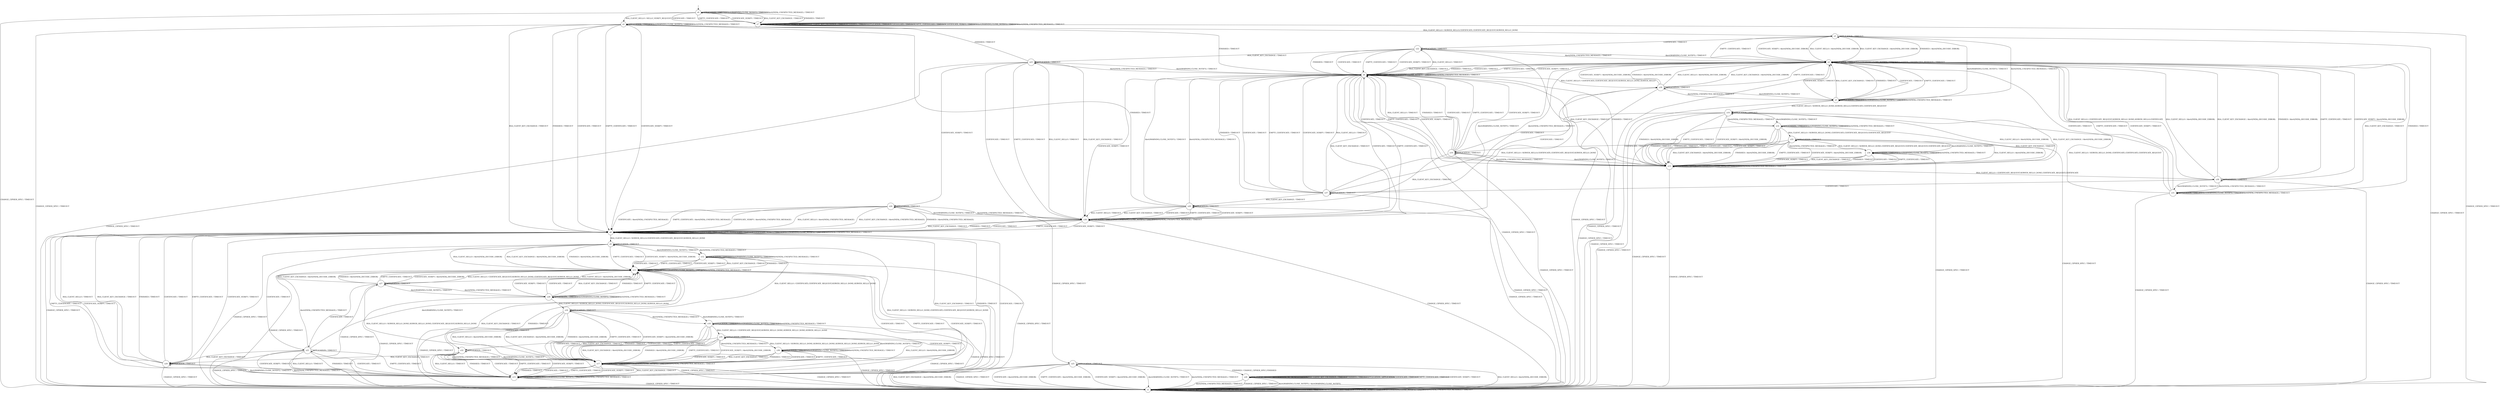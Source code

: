 digraph g {
__start0 [label="" shape="none"];

	s0 [shape="circle" label="s0"];
	s1 [shape="circle" label="s1"];
	s2 [shape="circle" label="s2"];
	s3 [shape="circle" label="s3"];
	s4 [shape="circle" label="s4"];
	s5 [shape="circle" label="s5"];
	s6 [shape="circle" label="s6"];
	s7 [shape="circle" label="s7"];
	s8 [shape="circle" label="s8"];
	s9 [shape="circle" label="s9"];
	s10 [shape="circle" label="s10"];
	s11 [shape="circle" label="s11"];
	s12 [shape="circle" label="s12"];
	s13 [shape="circle" label="s13"];
	s14 [shape="circle" label="s14"];
	s15 [shape="circle" label="s15"];
	s16 [shape="circle" label="s16"];
	s17 [shape="circle" label="s17"];
	s18 [shape="circle" label="s18"];
	s19 [shape="circle" label="s19"];
	s20 [shape="circle" label="s20"];
	s21 [shape="circle" label="s21"];
	s22 [shape="circle" label="s22"];
	s23 [shape="circle" label="s23"];
	s24 [shape="circle" label="s24"];
	s25 [shape="circle" label="s25"];
	s26 [shape="circle" label="s26"];
	s27 [shape="circle" label="s27"];
	s28 [shape="circle" label="s28"];
	s29 [shape="circle" label="s29"];
	s30 [shape="circle" label="s30"];
	s31 [shape="circle" label="s31"];
	s32 [shape="circle" label="s32"];
	s33 [shape="circle" label="s33"];
	s34 [shape="circle" label="s34"];
	s35 [shape="circle" label="s35"];
	s36 [shape="circle" label="s36"];
	s37 [shape="circle" label="s37"];
	s38 [shape="circle" label="s38"];
	s39 [shape="circle" label="s39"];
	s0 -> s2 [label="RSA_CLIENT_HELLO / HELLO_VERIFY_REQUEST"];
	s0 -> s7 [label="RSA_CLIENT_KEY_EXCHANGE / TIMEOUT"];
	s0 -> s1 [label="CHANGE_CIPHER_SPEC / TIMEOUT"];
	s0 -> s7 [label="FINISHED / TIMEOUT"];
	s0 -> s0 [label="APPLICATION / TIMEOUT"];
	s0 -> s7 [label="CERTIFICATE / TIMEOUT"];
	s0 -> s7 [label="EMPTY_CERTIFICATE / TIMEOUT"];
	s0 -> s7 [label="CERTIFICATE_VERIFY / TIMEOUT"];
	s0 -> s0 [label="Alert(WARNING,CLOSE_NOTIFY) / TIMEOUT"];
	s0 -> s0 [label="Alert(FATAL,UNEXPECTED_MESSAGE) / TIMEOUT"];
	s1 -> s1 [label="RSA_CLIENT_HELLO / TIMEOUT"];
	s1 -> s1 [label="RSA_CLIENT_KEY_EXCHANGE / TIMEOUT"];
	s1 -> s1 [label="CHANGE_CIPHER_SPEC / TIMEOUT"];
	s1 -> s1 [label="FINISHED / TIMEOUT"];
	s1 -> s1 [label="APPLICATION / TIMEOUT"];
	s1 -> s1 [label="CERTIFICATE / TIMEOUT"];
	s1 -> s1 [label="EMPTY_CERTIFICATE / TIMEOUT"];
	s1 -> s1 [label="CERTIFICATE_VERIFY / TIMEOUT"];
	s1 -> s1 [label="Alert(WARNING,CLOSE_NOTIFY) / TIMEOUT"];
	s1 -> s1 [label="Alert(FATAL,UNEXPECTED_MESSAGE) / TIMEOUT"];
	s2 -> s3 [label="RSA_CLIENT_HELLO / SERVER_HELLO,CERTIFICATE,CERTIFICATE_REQUEST,SERVER_HELLO_DONE"];
	s2 -> s8 [label="RSA_CLIENT_KEY_EXCHANGE / TIMEOUT"];
	s2 -> s1 [label="CHANGE_CIPHER_SPEC / TIMEOUT"];
	s2 -> s8 [label="FINISHED / TIMEOUT"];
	s2 -> s2 [label="APPLICATION / TIMEOUT"];
	s2 -> s8 [label="CERTIFICATE / TIMEOUT"];
	s2 -> s8 [label="EMPTY_CERTIFICATE / TIMEOUT"];
	s2 -> s8 [label="CERTIFICATE_VERIFY / TIMEOUT"];
	s2 -> s2 [label="Alert(WARNING,CLOSE_NOTIFY) / TIMEOUT"];
	s2 -> s2 [label="Alert(FATAL,UNEXPECTED_MESSAGE) / TIMEOUT"];
	s3 -> s4 [label="RSA_CLIENT_HELLO / Alert(FATAL,DECODE_ERROR)"];
	s3 -> s4 [label="RSA_CLIENT_KEY_EXCHANGE / Alert(FATAL,DECODE_ERROR)"];
	s3 -> s1 [label="CHANGE_CIPHER_SPEC / TIMEOUT"];
	s3 -> s4 [label="FINISHED / Alert(FATAL,DECODE_ERROR)"];
	s3 -> s3 [label="APPLICATION / TIMEOUT"];
	s3 -> s22 [label="CERTIFICATE / TIMEOUT"];
	s3 -> s4 [label="EMPTY_CERTIFICATE / TIMEOUT"];
	s3 -> s4 [label="CERTIFICATE_VERIFY / Alert(FATAL,DECODE_ERROR)"];
	s3 -> s5 [label="Alert(WARNING,CLOSE_NOTIFY) / TIMEOUT"];
	s3 -> s5 [label="Alert(FATAL,UNEXPECTED_MESSAGE) / TIMEOUT"];
	s4 -> s30 [label="RSA_CLIENT_HELLO / CERTIFICATE_REQUEST,SERVER_HELLO_DONE,SERVER_HELLO,CERTIFICATE"];
	s4 -> s6 [label="RSA_CLIENT_KEY_EXCHANGE / TIMEOUT"];
	s4 -> s1 [label="CHANGE_CIPHER_SPEC / TIMEOUT"];
	s4 -> s6 [label="FINISHED / TIMEOUT"];
	s4 -> s4 [label="APPLICATION / TIMEOUT"];
	s4 -> s6 [label="CERTIFICATE / TIMEOUT"];
	s4 -> s6 [label="EMPTY_CERTIFICATE / TIMEOUT"];
	s4 -> s6 [label="CERTIFICATE_VERIFY / TIMEOUT"];
	s4 -> s4 [label="Alert(WARNING,CLOSE_NOTIFY) / TIMEOUT"];
	s4 -> s4 [label="Alert(FATAL,UNEXPECTED_MESSAGE) / TIMEOUT"];
	s5 -> s10 [label="RSA_CLIENT_HELLO / SERVER_HELLO_DONE,SERVER_HELLO,CERTIFICATE,CERTIFICATE_REQUEST"];
	s5 -> s4 [label="RSA_CLIENT_KEY_EXCHANGE / TIMEOUT"];
	s5 -> s1 [label="CHANGE_CIPHER_SPEC / TIMEOUT"];
	s5 -> s4 [label="FINISHED / TIMEOUT"];
	s5 -> s5 [label="APPLICATION / TIMEOUT"];
	s5 -> s4 [label="CERTIFICATE / TIMEOUT"];
	s5 -> s4 [label="EMPTY_CERTIFICATE / TIMEOUT"];
	s5 -> s4 [label="CERTIFICATE_VERIFY / TIMEOUT"];
	s5 -> s5 [label="Alert(WARNING,CLOSE_NOTIFY) / TIMEOUT"];
	s5 -> s5 [label="Alert(FATAL,UNEXPECTED_MESSAGE) / TIMEOUT"];
	s6 -> s39 [label="RSA_CLIENT_HELLO / CERTIFICATE,CERTIFICATE_REQUEST,SERVER_HELLO_DONE,SERVER_HELLO"];
	s6 -> s38 [label="RSA_CLIENT_KEY_EXCHANGE / TIMEOUT"];
	s6 -> s1 [label="CHANGE_CIPHER_SPEC / TIMEOUT"];
	s6 -> s2 [label="FINISHED / TIMEOUT"];
	s6 -> s6 [label="APPLICATION / TIMEOUT"];
	s6 -> s38 [label="CERTIFICATE / TIMEOUT"];
	s6 -> s38 [label="EMPTY_CERTIFICATE / TIMEOUT"];
	s6 -> s38 [label="CERTIFICATE_VERIFY / TIMEOUT"];
	s6 -> s6 [label="Alert(WARNING,CLOSE_NOTIFY) / TIMEOUT"];
	s6 -> s6 [label="Alert(FATAL,UNEXPECTED_MESSAGE) / TIMEOUT"];
	s7 -> s7 [label="RSA_CLIENT_HELLO / HELLO_VERIFY_REQUEST"];
	s7 -> s7 [label="RSA_CLIENT_KEY_EXCHANGE / TIMEOUT"];
	s7 -> s1 [label="CHANGE_CIPHER_SPEC / TIMEOUT"];
	s7 -> s7 [label="FINISHED / TIMEOUT"];
	s7 -> s7 [label="APPLICATION / TIMEOUT"];
	s7 -> s7 [label="CERTIFICATE / TIMEOUT"];
	s7 -> s7 [label="EMPTY_CERTIFICATE / TIMEOUT"];
	s7 -> s7 [label="CERTIFICATE_VERIFY / TIMEOUT"];
	s7 -> s7 [label="Alert(WARNING,CLOSE_NOTIFY) / TIMEOUT"];
	s7 -> s7 [label="Alert(FATAL,UNEXPECTED_MESSAGE) / TIMEOUT"];
	s8 -> s9 [label="RSA_CLIENT_HELLO / SERVER_HELLO,CERTIFICATE,CERTIFICATE_REQUEST,SERVER_HELLO_DONE"];
	s8 -> s8 [label="RSA_CLIENT_KEY_EXCHANGE / TIMEOUT"];
	s8 -> s1 [label="CHANGE_CIPHER_SPEC / TIMEOUT"];
	s8 -> s8 [label="FINISHED / TIMEOUT"];
	s8 -> s8 [label="APPLICATION / TIMEOUT"];
	s8 -> s8 [label="CERTIFICATE / TIMEOUT"];
	s8 -> s8 [label="EMPTY_CERTIFICATE / TIMEOUT"];
	s8 -> s8 [label="CERTIFICATE_VERIFY / TIMEOUT"];
	s8 -> s8 [label="Alert(WARNING,CLOSE_NOTIFY) / TIMEOUT"];
	s8 -> s8 [label="Alert(FATAL,UNEXPECTED_MESSAGE) / TIMEOUT"];
	s9 -> s11 [label="RSA_CLIENT_HELLO / Alert(FATAL,DECODE_ERROR)"];
	s9 -> s11 [label="RSA_CLIENT_KEY_EXCHANGE / Alert(FATAL,DECODE_ERROR)"];
	s9 -> s1 [label="CHANGE_CIPHER_SPEC / TIMEOUT"];
	s9 -> s11 [label="FINISHED / Alert(FATAL,DECODE_ERROR)"];
	s9 -> s9 [label="APPLICATION / TIMEOUT"];
	s9 -> s21 [label="CERTIFICATE / TIMEOUT"];
	s9 -> s11 [label="EMPTY_CERTIFICATE / TIMEOUT"];
	s9 -> s11 [label="CERTIFICATE_VERIFY / Alert(FATAL,DECODE_ERROR)"];
	s9 -> s12 [label="Alert(WARNING,CLOSE_NOTIFY) / TIMEOUT"];
	s9 -> s12 [label="Alert(FATAL,UNEXPECTED_MESSAGE) / TIMEOUT"];
	s10 -> s13 [label="RSA_CLIENT_HELLO / Alert(FATAL,DECODE_ERROR)"];
	s10 -> s13 [label="RSA_CLIENT_KEY_EXCHANGE / Alert(FATAL,DECODE_ERROR)"];
	s10 -> s1 [label="CHANGE_CIPHER_SPEC / TIMEOUT"];
	s10 -> s13 [label="FINISHED / Alert(FATAL,DECODE_ERROR)"];
	s10 -> s10 [label="APPLICATION / TIMEOUT"];
	s10 -> s19 [label="CERTIFICATE / TIMEOUT"];
	s10 -> s13 [label="EMPTY_CERTIFICATE / TIMEOUT"];
	s10 -> s13 [label="CERTIFICATE_VERIFY / Alert(FATAL,DECODE_ERROR)"];
	s10 -> s14 [label="Alert(WARNING,CLOSE_NOTIFY) / TIMEOUT"];
	s10 -> s14 [label="Alert(FATAL,UNEXPECTED_MESSAGE) / TIMEOUT"];
	s11 -> s27 [label="RSA_CLIENT_HELLO / CERTIFICATE_REQUEST,SERVER_HELLO_DONE,CERTIFICATE_REQUEST,SERVER_HELLO_DONE"];
	s11 -> s15 [label="RSA_CLIENT_KEY_EXCHANGE / TIMEOUT"];
	s11 -> s1 [label="CHANGE_CIPHER_SPEC / TIMEOUT"];
	s11 -> s15 [label="FINISHED / TIMEOUT"];
	s11 -> s11 [label="APPLICATION / TIMEOUT"];
	s11 -> s15 [label="CERTIFICATE / TIMEOUT"];
	s11 -> s15 [label="EMPTY_CERTIFICATE / TIMEOUT"];
	s11 -> s15 [label="CERTIFICATE_VERIFY / TIMEOUT"];
	s11 -> s11 [label="Alert(WARNING,CLOSE_NOTIFY) / TIMEOUT"];
	s11 -> s11 [label="Alert(FATAL,UNEXPECTED_MESSAGE) / TIMEOUT"];
	s12 -> s16 [label="RSA_CLIENT_HELLO / CERTIFICATE,CERTIFICATE_REQUEST,SERVER_HELLO_DONE,SERVER_HELLO_DONE"];
	s12 -> s11 [label="RSA_CLIENT_KEY_EXCHANGE / TIMEOUT"];
	s12 -> s1 [label="CHANGE_CIPHER_SPEC / TIMEOUT"];
	s12 -> s11 [label="FINISHED / TIMEOUT"];
	s12 -> s12 [label="APPLICATION / TIMEOUT"];
	s12 -> s11 [label="CERTIFICATE / TIMEOUT"];
	s12 -> s11 [label="EMPTY_CERTIFICATE / TIMEOUT"];
	s12 -> s11 [label="CERTIFICATE_VERIFY / TIMEOUT"];
	s12 -> s12 [label="Alert(WARNING,CLOSE_NOTIFY) / TIMEOUT"];
	s12 -> s12 [label="Alert(FATAL,UNEXPECTED_MESSAGE) / TIMEOUT"];
	s13 -> s30 [label="RSA_CLIENT_HELLO / CERTIFICATE_REQUEST,SERVER_HELLO_DONE,CERTIFICATE_REQUEST,CERTIFICATE"];
	s13 -> s6 [label="RSA_CLIENT_KEY_EXCHANGE / TIMEOUT"];
	s13 -> s1 [label="CHANGE_CIPHER_SPEC / TIMEOUT"];
	s13 -> s6 [label="FINISHED / TIMEOUT"];
	s13 -> s13 [label="APPLICATION / TIMEOUT"];
	s13 -> s6 [label="CERTIFICATE / TIMEOUT"];
	s13 -> s6 [label="EMPTY_CERTIFICATE / TIMEOUT"];
	s13 -> s6 [label="CERTIFICATE_VERIFY / TIMEOUT"];
	s13 -> s13 [label="Alert(WARNING,CLOSE_NOTIFY) / TIMEOUT"];
	s13 -> s13 [label="Alert(FATAL,UNEXPECTED_MESSAGE) / TIMEOUT"];
	s14 -> s33 [label="RSA_CLIENT_HELLO / SERVER_HELLO_DONE,CERTIFICATE,CERTIFICATE_REQUEST,CERTIFICATE_REQUEST"];
	s14 -> s13 [label="RSA_CLIENT_KEY_EXCHANGE / TIMEOUT"];
	s14 -> s1 [label="CHANGE_CIPHER_SPEC / TIMEOUT"];
	s14 -> s13 [label="FINISHED / TIMEOUT"];
	s14 -> s14 [label="APPLICATION / TIMEOUT"];
	s14 -> s13 [label="CERTIFICATE / TIMEOUT"];
	s14 -> s13 [label="EMPTY_CERTIFICATE / TIMEOUT"];
	s14 -> s13 [label="CERTIFICATE_VERIFY / TIMEOUT"];
	s14 -> s14 [label="Alert(WARNING,CLOSE_NOTIFY) / TIMEOUT"];
	s14 -> s14 [label="Alert(FATAL,UNEXPECTED_MESSAGE) / TIMEOUT"];
	s15 -> s9 [label="RSA_CLIENT_HELLO / SERVER_HELLO_DONE,CERTIFICATE,CERTIFICATE_REQUEST,SERVER_HELLO_DONE"];
	s15 -> s8 [label="RSA_CLIENT_KEY_EXCHANGE / TIMEOUT"];
	s15 -> s1 [label="CHANGE_CIPHER_SPEC / TIMEOUT"];
	s15 -> s8 [label="FINISHED / TIMEOUT"];
	s15 -> s15 [label="APPLICATION / TIMEOUT"];
	s15 -> s8 [label="CERTIFICATE / TIMEOUT"];
	s15 -> s8 [label="EMPTY_CERTIFICATE / TIMEOUT"];
	s15 -> s8 [label="CERTIFICATE_VERIFY / TIMEOUT"];
	s15 -> s15 [label="Alert(WARNING,CLOSE_NOTIFY) / TIMEOUT"];
	s15 -> s15 [label="Alert(FATAL,UNEXPECTED_MESSAGE) / TIMEOUT"];
	s16 -> s17 [label="RSA_CLIENT_HELLO / Alert(FATAL,DECODE_ERROR)"];
	s16 -> s17 [label="RSA_CLIENT_KEY_EXCHANGE / Alert(FATAL,DECODE_ERROR)"];
	s16 -> s1 [label="CHANGE_CIPHER_SPEC / TIMEOUT"];
	s16 -> s17 [label="FINISHED / Alert(FATAL,DECODE_ERROR)"];
	s16 -> s16 [label="APPLICATION / TIMEOUT"];
	s16 -> s32 [label="CERTIFICATE / TIMEOUT"];
	s16 -> s17 [label="EMPTY_CERTIFICATE / TIMEOUT"];
	s16 -> s17 [label="CERTIFICATE_VERIFY / Alert(FATAL,DECODE_ERROR)"];
	s16 -> s18 [label="Alert(WARNING,CLOSE_NOTIFY) / TIMEOUT"];
	s16 -> s18 [label="Alert(FATAL,UNEXPECTED_MESSAGE) / TIMEOUT"];
	s17 -> s27 [label="RSA_CLIENT_HELLO / SERVER_HELLO_DONE,SERVER_HELLO_DONE,CERTIFICATE_REQUEST,SERVER_HELLO_DONE"];
	s17 -> s15 [label="RSA_CLIENT_KEY_EXCHANGE / TIMEOUT"];
	s17 -> s1 [label="CHANGE_CIPHER_SPEC / TIMEOUT"];
	s17 -> s15 [label="FINISHED / TIMEOUT"];
	s17 -> s17 [label="APPLICATION / TIMEOUT"];
	s17 -> s15 [label="CERTIFICATE / TIMEOUT"];
	s17 -> s15 [label="EMPTY_CERTIFICATE / TIMEOUT"];
	s17 -> s15 [label="CERTIFICATE_VERIFY / TIMEOUT"];
	s17 -> s17 [label="Alert(WARNING,CLOSE_NOTIFY) / TIMEOUT"];
	s17 -> s17 [label="Alert(FATAL,UNEXPECTED_MESSAGE) / TIMEOUT"];
	s18 -> s35 [label="RSA_CLIENT_HELLO / CERTIFICATE_REQUEST,SERVER_HELLO_DONE,SERVER_HELLO_DONE,SERVER_HELLO_DONE"];
	s18 -> s17 [label="RSA_CLIENT_KEY_EXCHANGE / TIMEOUT"];
	s18 -> s1 [label="CHANGE_CIPHER_SPEC / TIMEOUT"];
	s18 -> s17 [label="FINISHED / TIMEOUT"];
	s18 -> s18 [label="APPLICATION / TIMEOUT"];
	s18 -> s17 [label="CERTIFICATE / TIMEOUT"];
	s18 -> s17 [label="EMPTY_CERTIFICATE / TIMEOUT"];
	s18 -> s17 [label="CERTIFICATE_VERIFY / TIMEOUT"];
	s18 -> s18 [label="Alert(WARNING,CLOSE_NOTIFY) / TIMEOUT"];
	s18 -> s18 [label="Alert(FATAL,UNEXPECTED_MESSAGE) / TIMEOUT"];
	s19 -> s6 [label="RSA_CLIENT_HELLO / TIMEOUT"];
	s19 -> s20 [label="RSA_CLIENT_KEY_EXCHANGE / TIMEOUT"];
	s19 -> s1 [label="CHANGE_CIPHER_SPEC / TIMEOUT"];
	s19 -> s6 [label="FINISHED / TIMEOUT"];
	s19 -> s19 [label="APPLICATION / TIMEOUT"];
	s19 -> s6 [label="CERTIFICATE / TIMEOUT"];
	s19 -> s6 [label="EMPTY_CERTIFICATE / TIMEOUT"];
	s19 -> s6 [label="CERTIFICATE_VERIFY / TIMEOUT"];
	s19 -> s13 [label="Alert(WARNING,CLOSE_NOTIFY) / TIMEOUT"];
	s19 -> s13 [label="Alert(FATAL,UNEXPECTED_MESSAGE) / TIMEOUT"];
	s20 -> s38 [label="RSA_CLIENT_HELLO / TIMEOUT"];
	s20 -> s38 [label="RSA_CLIENT_KEY_EXCHANGE / TIMEOUT"];
	s20 -> s1 [label="CHANGE_CIPHER_SPEC / TIMEOUT"];
	s20 -> s2 [label="FINISHED / TIMEOUT"];
	s20 -> s20 [label="APPLICATION / TIMEOUT"];
	s20 -> s38 [label="CERTIFICATE / TIMEOUT"];
	s20 -> s38 [label="EMPTY_CERTIFICATE / TIMEOUT"];
	s20 -> s38 [label="CERTIFICATE_VERIFY / TIMEOUT"];
	s20 -> s6 [label="Alert(WARNING,CLOSE_NOTIFY) / TIMEOUT"];
	s20 -> s6 [label="Alert(FATAL,UNEXPECTED_MESSAGE) / TIMEOUT"];
	s21 -> s15 [label="RSA_CLIENT_HELLO / TIMEOUT"];
	s21 -> s29 [label="RSA_CLIENT_KEY_EXCHANGE / TIMEOUT"];
	s21 -> s1 [label="CHANGE_CIPHER_SPEC / TIMEOUT"];
	s21 -> s15 [label="FINISHED / TIMEOUT"];
	s21 -> s21 [label="APPLICATION / TIMEOUT"];
	s21 -> s15 [label="CERTIFICATE / TIMEOUT"];
	s21 -> s15 [label="EMPTY_CERTIFICATE / TIMEOUT"];
	s21 -> s15 [label="CERTIFICATE_VERIFY / TIMEOUT"];
	s21 -> s11 [label="Alert(WARNING,CLOSE_NOTIFY) / TIMEOUT"];
	s21 -> s11 [label="Alert(FATAL,UNEXPECTED_MESSAGE) / TIMEOUT"];
	s22 -> s6 [label="RSA_CLIENT_HELLO / TIMEOUT"];
	s22 -> s23 [label="RSA_CLIENT_KEY_EXCHANGE / TIMEOUT"];
	s22 -> s1 [label="CHANGE_CIPHER_SPEC / TIMEOUT"];
	s22 -> s6 [label="FINISHED / TIMEOUT"];
	s22 -> s22 [label="APPLICATION / TIMEOUT"];
	s22 -> s6 [label="CERTIFICATE / TIMEOUT"];
	s22 -> s6 [label="EMPTY_CERTIFICATE / TIMEOUT"];
	s22 -> s6 [label="CERTIFICATE_VERIFY / TIMEOUT"];
	s22 -> s4 [label="Alert(WARNING,CLOSE_NOTIFY) / TIMEOUT"];
	s22 -> s4 [label="Alert(FATAL,UNEXPECTED_MESSAGE) / TIMEOUT"];
	s23 -> s38 [label="RSA_CLIENT_HELLO / TIMEOUT"];
	s23 -> s38 [label="RSA_CLIENT_KEY_EXCHANGE / TIMEOUT"];
	s23 -> s1 [label="CHANGE_CIPHER_SPEC / TIMEOUT"];
	s23 -> s2 [label="FINISHED / TIMEOUT"];
	s23 -> s23 [label="APPLICATION / TIMEOUT"];
	s23 -> s38 [label="CERTIFICATE / TIMEOUT"];
	s23 -> s38 [label="EMPTY_CERTIFICATE / TIMEOUT"];
	s23 -> s24 [label="CERTIFICATE_VERIFY / TIMEOUT"];
	s23 -> s6 [label="Alert(WARNING,CLOSE_NOTIFY) / TIMEOUT"];
	s23 -> s6 [label="Alert(FATAL,UNEXPECTED_MESSAGE) / TIMEOUT"];
	s24 -> s8 [label="RSA_CLIENT_HELLO / Alert(FATAL,UNEXPECTED_MESSAGE)"];
	s24 -> s8 [label="RSA_CLIENT_KEY_EXCHANGE / Alert(FATAL,UNEXPECTED_MESSAGE)"];
	s24 -> s25 [label="CHANGE_CIPHER_SPEC / TIMEOUT"];
	s24 -> s8 [label="FINISHED / Alert(FATAL,UNEXPECTED_MESSAGE)"];
	s24 -> s24 [label="APPLICATION / TIMEOUT"];
	s24 -> s8 [label="CERTIFICATE / Alert(FATAL,UNEXPECTED_MESSAGE)"];
	s24 -> s8 [label="EMPTY_CERTIFICATE / Alert(FATAL,UNEXPECTED_MESSAGE)"];
	s24 -> s8 [label="CERTIFICATE_VERIFY / Alert(FATAL,UNEXPECTED_MESSAGE)"];
	s24 -> s38 [label="Alert(WARNING,CLOSE_NOTIFY) / TIMEOUT"];
	s24 -> s38 [label="Alert(FATAL,UNEXPECTED_MESSAGE) / TIMEOUT"];
	s25 -> s1 [label="RSA_CLIENT_HELLO / Alert(FATAL,DECODE_ERROR)"];
	s25 -> s1 [label="RSA_CLIENT_KEY_EXCHANGE / Alert(FATAL,DECODE_ERROR)"];
	s25 -> s1 [label="CHANGE_CIPHER_SPEC / TIMEOUT"];
	s25 -> s26 [label="FINISHED / CHANGE_CIPHER_SPEC,FINISHED"];
	s25 -> s25 [label="APPLICATION / TIMEOUT"];
	s25 -> s1 [label="CERTIFICATE / Alert(FATAL,DECODE_ERROR)"];
	s25 -> s1 [label="EMPTY_CERTIFICATE / Alert(FATAL,DECODE_ERROR)"];
	s25 -> s1 [label="CERTIFICATE_VERIFY / Alert(FATAL,DECODE_ERROR)"];
	s25 -> s1 [label="Alert(WARNING,CLOSE_NOTIFY) / TIMEOUT"];
	s25 -> s1 [label="Alert(FATAL,UNEXPECTED_MESSAGE) / TIMEOUT"];
	s26 -> s26 [label="RSA_CLIENT_HELLO / Alert(WARNING,NO_RENEGOTIATION)"];
	s26 -> s26 [label="RSA_CLIENT_KEY_EXCHANGE / TIMEOUT"];
	s26 -> s1 [label="CHANGE_CIPHER_SPEC / TIMEOUT"];
	s26 -> s26 [label="FINISHED / TIMEOUT"];
	s26 -> s26 [label="APPLICATION / APPLICATION"];
	s26 -> s26 [label="CERTIFICATE / TIMEOUT"];
	s26 -> s26 [label="EMPTY_CERTIFICATE / TIMEOUT"];
	s26 -> s26 [label="CERTIFICATE_VERIFY / TIMEOUT"];
	s26 -> s1 [label="Alert(WARNING,CLOSE_NOTIFY) / Alert(WARNING,CLOSE_NOTIFY)"];
	s26 -> s1 [label="Alert(FATAL,UNEXPECTED_MESSAGE) / TIMEOUT"];
	s27 -> s11 [label="RSA_CLIENT_HELLO / Alert(FATAL,DECODE_ERROR)"];
	s27 -> s11 [label="RSA_CLIENT_KEY_EXCHANGE / Alert(FATAL,DECODE_ERROR)"];
	s27 -> s1 [label="CHANGE_CIPHER_SPEC / TIMEOUT"];
	s27 -> s11 [label="FINISHED / Alert(FATAL,DECODE_ERROR)"];
	s27 -> s27 [label="APPLICATION / TIMEOUT"];
	s27 -> s21 [label="CERTIFICATE / TIMEOUT"];
	s27 -> s11 [label="EMPTY_CERTIFICATE / TIMEOUT"];
	s27 -> s11 [label="CERTIFICATE_VERIFY / Alert(FATAL,DECODE_ERROR)"];
	s27 -> s28 [label="Alert(WARNING,CLOSE_NOTIFY) / TIMEOUT"];
	s27 -> s28 [label="Alert(FATAL,UNEXPECTED_MESSAGE) / TIMEOUT"];
	s28 -> s16 [label="RSA_CLIENT_HELLO / SERVER_HELLO_DONE,CERTIFICATE_REQUEST,SERVER_HELLO_DONE,SERVER_HELLO_DONE"];
	s28 -> s11 [label="RSA_CLIENT_KEY_EXCHANGE / TIMEOUT"];
	s28 -> s1 [label="CHANGE_CIPHER_SPEC / TIMEOUT"];
	s28 -> s11 [label="FINISHED / TIMEOUT"];
	s28 -> s28 [label="APPLICATION / TIMEOUT"];
	s28 -> s11 [label="CERTIFICATE / TIMEOUT"];
	s28 -> s11 [label="EMPTY_CERTIFICATE / TIMEOUT"];
	s28 -> s11 [label="CERTIFICATE_VERIFY / TIMEOUT"];
	s28 -> s28 [label="Alert(WARNING,CLOSE_NOTIFY) / TIMEOUT"];
	s28 -> s28 [label="Alert(FATAL,UNEXPECTED_MESSAGE) / TIMEOUT"];
	s29 -> s8 [label="RSA_CLIENT_HELLO / TIMEOUT"];
	s29 -> s8 [label="RSA_CLIENT_KEY_EXCHANGE / TIMEOUT"];
	s29 -> s1 [label="CHANGE_CIPHER_SPEC / TIMEOUT"];
	s29 -> s8 [label="FINISHED / TIMEOUT"];
	s29 -> s29 [label="APPLICATION / TIMEOUT"];
	s29 -> s8 [label="CERTIFICATE / TIMEOUT"];
	s29 -> s8 [label="EMPTY_CERTIFICATE / TIMEOUT"];
	s29 -> s8 [label="CERTIFICATE_VERIFY / TIMEOUT"];
	s29 -> s15 [label="Alert(WARNING,CLOSE_NOTIFY) / TIMEOUT"];
	s29 -> s15 [label="Alert(FATAL,UNEXPECTED_MESSAGE) / TIMEOUT"];
	s30 -> s4 [label="RSA_CLIENT_HELLO / Alert(FATAL,DECODE_ERROR)"];
	s30 -> s4 [label="RSA_CLIENT_KEY_EXCHANGE / Alert(FATAL,DECODE_ERROR)"];
	s30 -> s1 [label="CHANGE_CIPHER_SPEC / TIMEOUT"];
	s30 -> s4 [label="FINISHED / Alert(FATAL,DECODE_ERROR)"];
	s30 -> s30 [label="APPLICATION / TIMEOUT"];
	s30 -> s37 [label="CERTIFICATE / TIMEOUT"];
	s30 -> s4 [label="EMPTY_CERTIFICATE / TIMEOUT"];
	s30 -> s4 [label="CERTIFICATE_VERIFY / Alert(FATAL,DECODE_ERROR)"];
	s30 -> s31 [label="Alert(WARNING,CLOSE_NOTIFY) / TIMEOUT"];
	s30 -> s31 [label="Alert(FATAL,UNEXPECTED_MESSAGE) / TIMEOUT"];
	s31 -> s10 [label="RSA_CLIENT_HELLO / SERVER_HELLO_DONE,CERTIFICATE,CERTIFICATE,CERTIFICATE_REQUEST"];
	s31 -> s4 [label="RSA_CLIENT_KEY_EXCHANGE / TIMEOUT"];
	s31 -> s1 [label="CHANGE_CIPHER_SPEC / TIMEOUT"];
	s31 -> s4 [label="FINISHED / TIMEOUT"];
	s31 -> s31 [label="APPLICATION / TIMEOUT"];
	s31 -> s4 [label="CERTIFICATE / TIMEOUT"];
	s31 -> s4 [label="EMPTY_CERTIFICATE / TIMEOUT"];
	s31 -> s4 [label="CERTIFICATE_VERIFY / TIMEOUT"];
	s31 -> s31 [label="Alert(WARNING,CLOSE_NOTIFY) / TIMEOUT"];
	s31 -> s31 [label="Alert(FATAL,UNEXPECTED_MESSAGE) / TIMEOUT"];
	s32 -> s15 [label="RSA_CLIENT_HELLO / TIMEOUT"];
	s32 -> s29 [label="RSA_CLIENT_KEY_EXCHANGE / TIMEOUT"];
	s32 -> s1 [label="CHANGE_CIPHER_SPEC / TIMEOUT"];
	s32 -> s15 [label="FINISHED / TIMEOUT"];
	s32 -> s32 [label="APPLICATION / TIMEOUT"];
	s32 -> s15 [label="CERTIFICATE / TIMEOUT"];
	s32 -> s15 [label="EMPTY_CERTIFICATE / TIMEOUT"];
	s32 -> s15 [label="CERTIFICATE_VERIFY / TIMEOUT"];
	s32 -> s17 [label="Alert(WARNING,CLOSE_NOTIFY) / TIMEOUT"];
	s32 -> s17 [label="Alert(FATAL,UNEXPECTED_MESSAGE) / TIMEOUT"];
	s33 -> s13 [label="RSA_CLIENT_HELLO / Alert(FATAL,DECODE_ERROR)"];
	s33 -> s13 [label="RSA_CLIENT_KEY_EXCHANGE / Alert(FATAL,DECODE_ERROR)"];
	s33 -> s1 [label="CHANGE_CIPHER_SPEC / TIMEOUT"];
	s33 -> s13 [label="FINISHED / Alert(FATAL,DECODE_ERROR)"];
	s33 -> s33 [label="APPLICATION / TIMEOUT"];
	s33 -> s19 [label="CERTIFICATE / TIMEOUT"];
	s33 -> s13 [label="EMPTY_CERTIFICATE / TIMEOUT"];
	s33 -> s13 [label="CERTIFICATE_VERIFY / Alert(FATAL,DECODE_ERROR)"];
	s33 -> s34 [label="Alert(WARNING,CLOSE_NOTIFY) / TIMEOUT"];
	s33 -> s34 [label="Alert(FATAL,UNEXPECTED_MESSAGE) / TIMEOUT"];
	s34 -> s33 [label="RSA_CLIENT_HELLO / SERVER_HELLO_DONE,CERTIFICATE_REQUEST,CERTIFICATE_REQUEST,CERTIFICATE_REQUEST"];
	s34 -> s13 [label="RSA_CLIENT_KEY_EXCHANGE / TIMEOUT"];
	s34 -> s1 [label="CHANGE_CIPHER_SPEC / TIMEOUT"];
	s34 -> s13 [label="FINISHED / TIMEOUT"];
	s34 -> s34 [label="APPLICATION / TIMEOUT"];
	s34 -> s13 [label="CERTIFICATE / TIMEOUT"];
	s34 -> s13 [label="EMPTY_CERTIFICATE / TIMEOUT"];
	s34 -> s13 [label="CERTIFICATE_VERIFY / TIMEOUT"];
	s34 -> s34 [label="Alert(WARNING,CLOSE_NOTIFY) / TIMEOUT"];
	s34 -> s34 [label="Alert(FATAL,UNEXPECTED_MESSAGE) / TIMEOUT"];
	s35 -> s17 [label="RSA_CLIENT_HELLO / Alert(FATAL,DECODE_ERROR)"];
	s35 -> s17 [label="RSA_CLIENT_KEY_EXCHANGE / Alert(FATAL,DECODE_ERROR)"];
	s35 -> s1 [label="CHANGE_CIPHER_SPEC / TIMEOUT"];
	s35 -> s17 [label="FINISHED / Alert(FATAL,DECODE_ERROR)"];
	s35 -> s35 [label="APPLICATION / TIMEOUT"];
	s35 -> s32 [label="CERTIFICATE / TIMEOUT"];
	s35 -> s17 [label="EMPTY_CERTIFICATE / TIMEOUT"];
	s35 -> s17 [label="CERTIFICATE_VERIFY / Alert(FATAL,DECODE_ERROR)"];
	s35 -> s36 [label="Alert(WARNING,CLOSE_NOTIFY) / TIMEOUT"];
	s35 -> s36 [label="Alert(FATAL,UNEXPECTED_MESSAGE) / TIMEOUT"];
	s36 -> s35 [label="RSA_CLIENT_HELLO / SERVER_HELLO_DONE,SERVER_HELLO_DONE,SERVER_HELLO_DONE,SERVER_HELLO_DONE"];
	s36 -> s17 [label="RSA_CLIENT_KEY_EXCHANGE / TIMEOUT"];
	s36 -> s1 [label="CHANGE_CIPHER_SPEC / TIMEOUT"];
	s36 -> s17 [label="FINISHED / TIMEOUT"];
	s36 -> s36 [label="APPLICATION / TIMEOUT"];
	s36 -> s17 [label="CERTIFICATE / TIMEOUT"];
	s36 -> s17 [label="EMPTY_CERTIFICATE / TIMEOUT"];
	s36 -> s17 [label="CERTIFICATE_VERIFY / TIMEOUT"];
	s36 -> s36 [label="Alert(WARNING,CLOSE_NOTIFY) / TIMEOUT"];
	s36 -> s36 [label="Alert(FATAL,UNEXPECTED_MESSAGE) / TIMEOUT"];
	s37 -> s6 [label="RSA_CLIENT_HELLO / TIMEOUT"];
	s37 -> s20 [label="RSA_CLIENT_KEY_EXCHANGE / TIMEOUT"];
	s37 -> s1 [label="CHANGE_CIPHER_SPEC / TIMEOUT"];
	s37 -> s6 [label="FINISHED / TIMEOUT"];
	s37 -> s37 [label="APPLICATION / TIMEOUT"];
	s37 -> s6 [label="CERTIFICATE / TIMEOUT"];
	s37 -> s6 [label="EMPTY_CERTIFICATE / TIMEOUT"];
	s37 -> s6 [label="CERTIFICATE_VERIFY / TIMEOUT"];
	s37 -> s4 [label="Alert(WARNING,CLOSE_NOTIFY) / TIMEOUT"];
	s37 -> s4 [label="Alert(FATAL,UNEXPECTED_MESSAGE) / TIMEOUT"];
	s38 -> s39 [label="RSA_CLIENT_HELLO / SERVER_HELLO,CERTIFICATE,CERTIFICATE_REQUEST,SERVER_HELLO_DONE"];
	s38 -> s8 [label="RSA_CLIENT_KEY_EXCHANGE / TIMEOUT"];
	s38 -> s1 [label="CHANGE_CIPHER_SPEC / TIMEOUT"];
	s38 -> s8 [label="FINISHED / TIMEOUT"];
	s38 -> s38 [label="APPLICATION / TIMEOUT"];
	s38 -> s8 [label="CERTIFICATE / TIMEOUT"];
	s38 -> s8 [label="EMPTY_CERTIFICATE / TIMEOUT"];
	s38 -> s8 [label="CERTIFICATE_VERIFY / TIMEOUT"];
	s38 -> s38 [label="Alert(WARNING,CLOSE_NOTIFY) / TIMEOUT"];
	s38 -> s38 [label="Alert(FATAL,UNEXPECTED_MESSAGE) / TIMEOUT"];
	s39 -> s4 [label="RSA_CLIENT_HELLO / Alert(FATAL,DECODE_ERROR)"];
	s39 -> s4 [label="RSA_CLIENT_KEY_EXCHANGE / Alert(FATAL,DECODE_ERROR)"];
	s39 -> s1 [label="CHANGE_CIPHER_SPEC / TIMEOUT"];
	s39 -> s4 [label="FINISHED / Alert(FATAL,DECODE_ERROR)"];
	s39 -> s39 [label="APPLICATION / TIMEOUT"];
	s39 -> s37 [label="CERTIFICATE / TIMEOUT"];
	s39 -> s4 [label="EMPTY_CERTIFICATE / TIMEOUT"];
	s39 -> s4 [label="CERTIFICATE_VERIFY / Alert(FATAL,DECODE_ERROR)"];
	s39 -> s5 [label="Alert(WARNING,CLOSE_NOTIFY) / TIMEOUT"];
	s39 -> s5 [label="Alert(FATAL,UNEXPECTED_MESSAGE) / TIMEOUT"];

__start0 -> s0;
}

